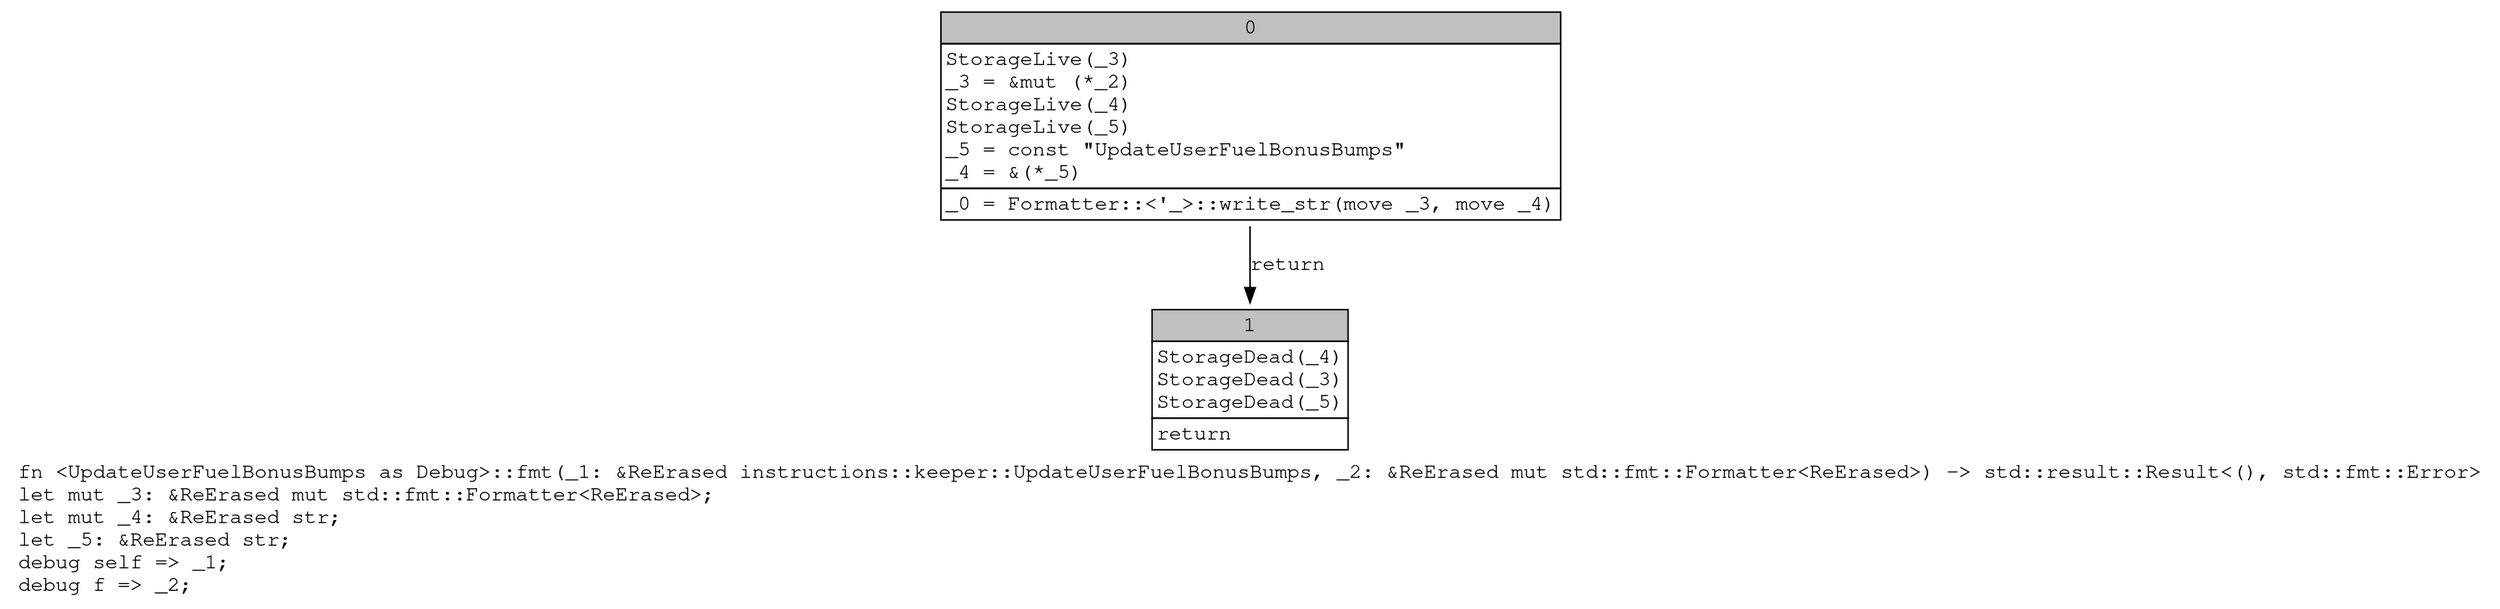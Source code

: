 digraph Mir_0_9751 {
    graph [fontname="Courier, monospace"];
    node [fontname="Courier, monospace"];
    edge [fontname="Courier, monospace"];
    label=<fn &lt;UpdateUserFuelBonusBumps as Debug&gt;::fmt(_1: &amp;ReErased instructions::keeper::UpdateUserFuelBonusBumps, _2: &amp;ReErased mut std::fmt::Formatter&lt;ReErased&gt;) -&gt; std::result::Result&lt;(), std::fmt::Error&gt;<br align="left"/>let mut _3: &amp;ReErased mut std::fmt::Formatter&lt;ReErased&gt;;<br align="left"/>let mut _4: &amp;ReErased str;<br align="left"/>let _5: &amp;ReErased str;<br align="left"/>debug self =&gt; _1;<br align="left"/>debug f =&gt; _2;<br align="left"/>>;
    bb0__0_9751 [shape="none", label=<<table border="0" cellborder="1" cellspacing="0"><tr><td bgcolor="gray" align="center" colspan="1">0</td></tr><tr><td align="left" balign="left">StorageLive(_3)<br/>_3 = &amp;mut (*_2)<br/>StorageLive(_4)<br/>StorageLive(_5)<br/>_5 = const &quot;UpdateUserFuelBonusBumps&quot;<br/>_4 = &amp;(*_5)<br/></td></tr><tr><td align="left">_0 = Formatter::&lt;'_&gt;::write_str(move _3, move _4)</td></tr></table>>];
    bb1__0_9751 [shape="none", label=<<table border="0" cellborder="1" cellspacing="0"><tr><td bgcolor="gray" align="center" colspan="1">1</td></tr><tr><td align="left" balign="left">StorageDead(_4)<br/>StorageDead(_3)<br/>StorageDead(_5)<br/></td></tr><tr><td align="left">return</td></tr></table>>];
    bb0__0_9751 -> bb1__0_9751 [label="return"];
}
